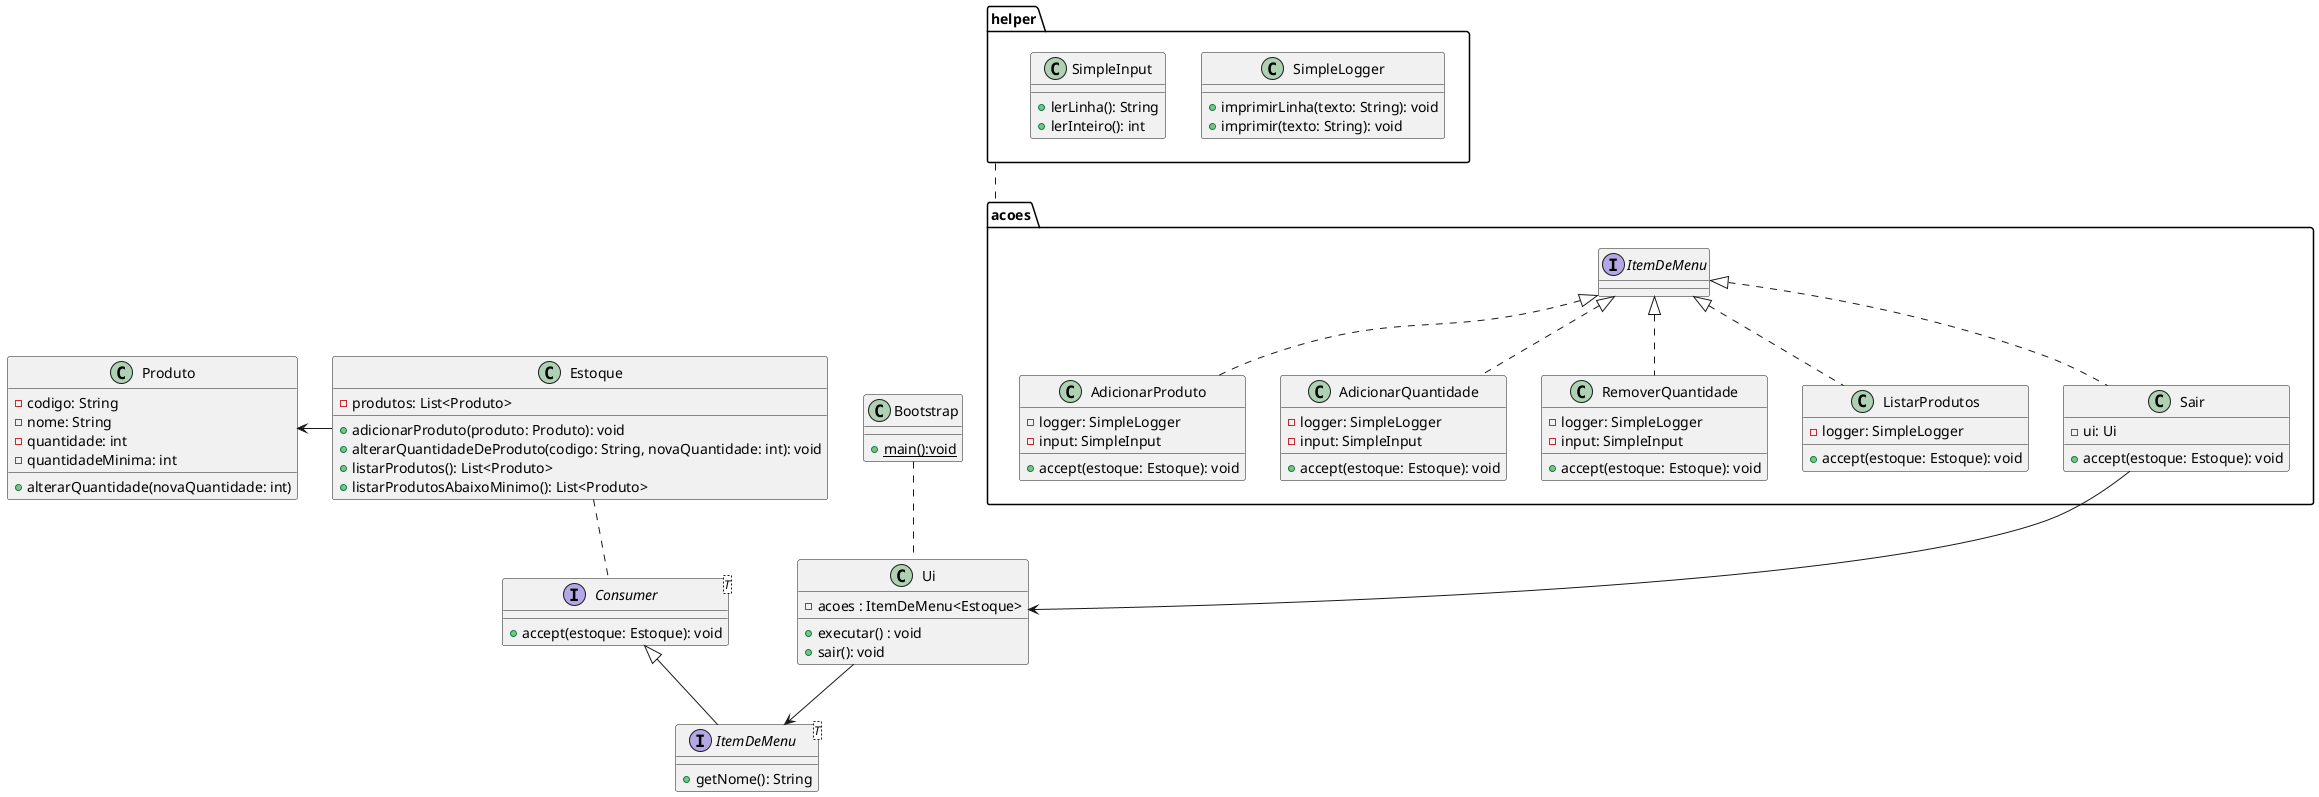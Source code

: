 @startuml controle-de-estoque

class Produto {
  - codigo: String
  - nome: String
  - quantidade: int
  - quantidadeMinima: int

  + alterarQuantidade(novaQuantidade: int)
}

class Estoque {
  - produtos: List<Produto>
  + adicionarProduto(produto: Produto): void
  + alterarQuantidadeDeProduto(codigo: String, novaQuantidade: int): void
  + listarProdutos(): List<Produto>
  + listarProdutosAbaixoMinimo(): List<Produto>
}

interface Consumer<T> {
  + accept(estoque: Estoque): void
}

interface ItemDeMenu<T> extends Consumer {
  + getNome(): String
}

package helper {
  class SimpleLogger {
    + imprimirLinha(texto: String): void
    + imprimir(texto: String): void
  }

  class SimpleInput {
    + lerLinha(): String
    + lerInteiro(): int
  }
}

package acoes {

  class AdicionarProduto implements ItemDeMenu {
    - logger: SimpleLogger
    - input: SimpleInput

    + accept(estoque: Estoque): void
  }

  class AdicionarQuantidade implements ItemDeMenu {
    - logger: SimpleLogger
    - input: SimpleInput

    + accept(estoque: Estoque): void
  }


  class RemoverQuantidade implements ItemDeMenu {
    - logger: SimpleLogger
    - input: SimpleInput

    + accept(estoque: Estoque): void
  }

  class ListarProdutos implements ItemDeMenu {
    - logger: SimpleLogger

    + accept(estoque: Estoque): void
  }

  class Sair implements ItemDeMenu {
    - ui: Ui
    + accept(estoque: Estoque): void
  }

}

class Ui {
  - acoes : ItemDeMenu<Estoque>

  + executar() : void
  + sair(): void
}

class Bootstrap {
  + {static} main():void
}


Bootstrap .. Ui
Ui --> ItemDeMenu
Sair --> Ui
Consumer .up. Estoque
acoes .up. helper
Estoque -left-> Produto

@enduml